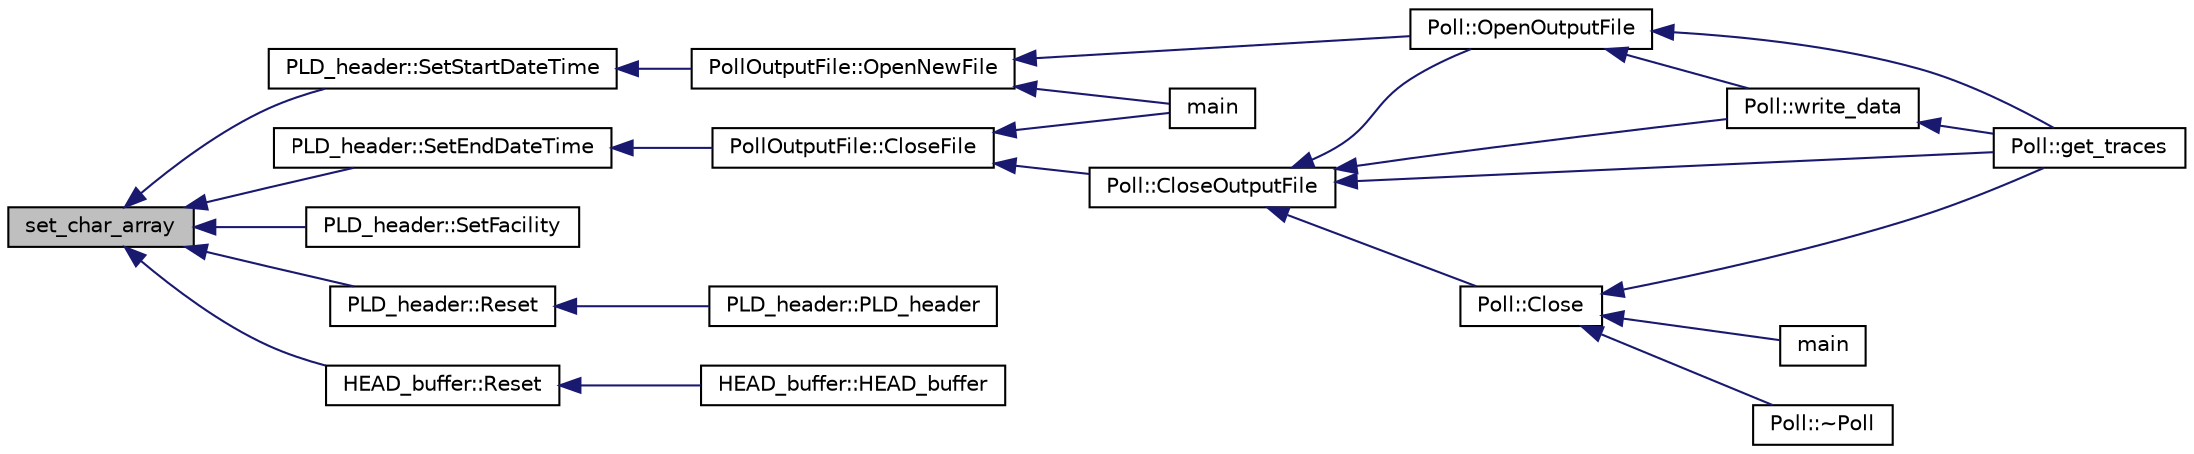digraph "set_char_array"
{
  edge [fontname="Helvetica",fontsize="10",labelfontname="Helvetica",labelfontsize="10"];
  node [fontname="Helvetica",fontsize="10",shape=record];
  rankdir="LR";
  Node1 [label="set_char_array",height=0.2,width=0.4,color="black", fillcolor="grey75", style="filled", fontcolor="black"];
  Node1 -> Node2 [dir="back",color="midnightblue",fontsize="10",style="solid",fontname="Helvetica"];
  Node2 [label="PLD_header::SetStartDateTime",height=0.2,width=0.4,color="black", fillcolor="white", style="filled",URL="$de/deb/class_p_l_d__header.html#a7a3d7efc608c6986bc9a2a7c5727fe70",tooltip="Set the date and tiem of when the file is opened. "];
  Node2 -> Node3 [dir="back",color="midnightblue",fontsize="10",style="solid",fontname="Helvetica"];
  Node3 [label="PollOutputFile::OpenNewFile",height=0.2,width=0.4,color="black", fillcolor="white", style="filled",URL="$dd/dcd/class_poll_output_file.html#a7ff36bf748f494e68241196fc4855145",tooltip="Close the current file, if one is open, and open a new file for data output. "];
  Node3 -> Node4 [dir="back",color="midnightblue",fontsize="10",style="solid",fontname="Helvetica"];
  Node4 [label="main",height=0.2,width=0.4,color="black", fillcolor="white", style="filled",URL="$d5/d9e/data_generator_8cpp.html#a0ddf1224851353fc92bfbff6f499fa97"];
  Node3 -> Node5 [dir="back",color="midnightblue",fontsize="10",style="solid",fontname="Helvetica"];
  Node5 [label="Poll::OpenOutputFile",height=0.2,width=0.4,color="black", fillcolor="white", style="filled",URL="$d6/db0/class_poll.html#adee13ef275973679b5524868be3cdc9c",tooltip="Opens a new file if no file is currently open. "];
  Node5 -> Node6 [dir="back",color="midnightblue",fontsize="10",style="solid",fontname="Helvetica"];
  Node6 [label="Poll::write_data",height=0.2,width=0.4,color="black", fillcolor="white", style="filled",URL="$d6/db0/class_poll.html#aa11d7496ff1d7eb58f6833822236bcac",tooltip="Write a data spill to disk. "];
  Node6 -> Node7 [dir="back",color="midnightblue",fontsize="10",style="solid",fontname="Helvetica"];
  Node7 [label="Poll::get_traces",height=0.2,width=0.4,color="black", fillcolor="white", style="filled",URL="$d6/db0/class_poll.html#a7bc77d04169be53d1a3553e0a55932d6",tooltip="Acquire raw traces from a pixie module. "];
  Node5 -> Node7 [dir="back",color="midnightblue",fontsize="10",style="solid",fontname="Helvetica"];
  Node1 -> Node8 [dir="back",color="midnightblue",fontsize="10",style="solid",fontname="Helvetica"];
  Node8 [label="PLD_header::SetEndDateTime",height=0.2,width=0.4,color="black", fillcolor="white", style="filled",URL="$de/deb/class_p_l_d__header.html#a8797010333b9dc131c06bf468597dcff",tooltip="Set the date and time of when the file is closed. "];
  Node8 -> Node9 [dir="back",color="midnightblue",fontsize="10",style="solid",fontname="Helvetica"];
  Node9 [label="PollOutputFile::CloseFile",height=0.2,width=0.4,color="black", fillcolor="white", style="filled",URL="$dd/dcd/class_poll_output_file.html#ad22a42fb39315112d5a244f6a486fa1a",tooltip="Write the footer and close the file. "];
  Node9 -> Node4 [dir="back",color="midnightblue",fontsize="10",style="solid",fontname="Helvetica"];
  Node9 -> Node10 [dir="back",color="midnightblue",fontsize="10",style="solid",fontname="Helvetica"];
  Node10 [label="Poll::CloseOutputFile",height=0.2,width=0.4,color="black", fillcolor="white", style="filled",URL="$d6/db0/class_poll.html#a4f280e910a51c786a7b8e390921fa106",tooltip="Close the current output file, if one is open. "];
  Node10 -> Node11 [dir="back",color="midnightblue",fontsize="10",style="solid",fontname="Helvetica"];
  Node11 [label="Poll::Close",height=0.2,width=0.4,color="black", fillcolor="white", style="filled",URL="$d6/db0/class_poll.html#ab16cd3eb72cac653541300cb6536e710",tooltip="Close the sockets, any open files, and clean up. "];
  Node11 -> Node12 [dir="back",color="midnightblue",fontsize="10",style="solid",fontname="Helvetica"];
  Node12 [label="main",height=0.2,width=0.4,color="black", fillcolor="white", style="filled",URL="$d1/d50/poll2_8cpp.html#a0ddf1224851353fc92bfbff6f499fa97"];
  Node11 -> Node13 [dir="back",color="midnightblue",fontsize="10",style="solid",fontname="Helvetica"];
  Node13 [label="Poll::~Poll",height=0.2,width=0.4,color="black", fillcolor="white", style="filled",URL="$d6/db0/class_poll.html#ab99bf5ecc1992b6023e19fbb6b321f7a",tooltip="Destructor. "];
  Node11 -> Node7 [dir="back",color="midnightblue",fontsize="10",style="solid",fontname="Helvetica"];
  Node10 -> Node5 [dir="back",color="midnightblue",fontsize="10",style="solid",fontname="Helvetica"];
  Node10 -> Node6 [dir="back",color="midnightblue",fontsize="10",style="solid",fontname="Helvetica"];
  Node10 -> Node7 [dir="back",color="midnightblue",fontsize="10",style="solid",fontname="Helvetica"];
  Node1 -> Node14 [dir="back",color="midnightblue",fontsize="10",style="solid",fontname="Helvetica"];
  Node14 [label="PLD_header::SetFacility",height=0.2,width=0.4,color="black", fillcolor="white", style="filled",URL="$de/deb/class_p_l_d__header.html#a7e8d7f7d0367781a12592e46e203ce80",tooltip="Set the facility of the output pld file (max length 16). "];
  Node1 -> Node15 [dir="back",color="midnightblue",fontsize="10",style="solid",fontname="Helvetica"];
  Node15 [label="PLD_header::Reset",height=0.2,width=0.4,color="black", fillcolor="white", style="filled",URL="$de/deb/class_p_l_d__header.html#a99097ef2b53c4d3757be3f8f6e95184e",tooltip="Set initial values. "];
  Node15 -> Node16 [dir="back",color="midnightblue",fontsize="10",style="solid",fontname="Helvetica"];
  Node16 [label="PLD_header::PLD_header",height=0.2,width=0.4,color="black", fillcolor="white", style="filled",URL="$de/deb/class_p_l_d__header.html#a88ee5c78e3e2da14c136c59dcf011fe8",tooltip="Default constructor. "];
  Node1 -> Node17 [dir="back",color="midnightblue",fontsize="10",style="solid",fontname="Helvetica"];
  Node17 [label="HEAD_buffer::Reset",height=0.2,width=0.4,color="black", fillcolor="white", style="filled",URL="$d8/d68/class_h_e_a_d__buffer.html#a04d2522c14dd4d2af4a3f0eab4e27069",tooltip="Set initial values. "];
  Node17 -> Node18 [dir="back",color="midnightblue",fontsize="10",style="solid",fontname="Helvetica"];
  Node18 [label="HEAD_buffer::HEAD_buffer",height=0.2,width=0.4,color="black", fillcolor="white", style="filled",URL="$d8/d68/class_h_e_a_d__buffer.html#a8b6a22cc7a842e3303033bbc71de4014",tooltip="Default constructor. "];
}
